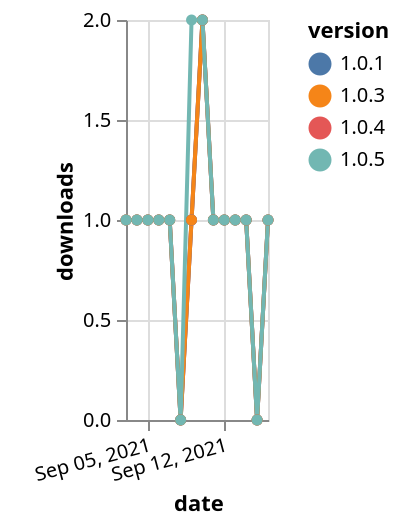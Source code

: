 {"$schema": "https://vega.github.io/schema/vega-lite/v5.json", "description": "A simple bar chart with embedded data.", "data": {"values": [{"date": "2021-09-03", "total": 142, "delta": 1, "version": "1.0.4"}, {"date": "2021-09-04", "total": 143, "delta": 1, "version": "1.0.4"}, {"date": "2021-09-05", "total": 144, "delta": 1, "version": "1.0.4"}, {"date": "2021-09-06", "total": 145, "delta": 1, "version": "1.0.4"}, {"date": "2021-09-07", "total": 146, "delta": 1, "version": "1.0.4"}, {"date": "2021-09-08", "total": 146, "delta": 0, "version": "1.0.4"}, {"date": "2021-09-09", "total": 147, "delta": 1, "version": "1.0.4"}, {"date": "2021-09-10", "total": 149, "delta": 2, "version": "1.0.4"}, {"date": "2021-09-11", "total": 150, "delta": 1, "version": "1.0.4"}, {"date": "2021-09-12", "total": 151, "delta": 1, "version": "1.0.4"}, {"date": "2021-09-13", "total": 152, "delta": 1, "version": "1.0.4"}, {"date": "2021-09-14", "total": 153, "delta": 1, "version": "1.0.4"}, {"date": "2021-09-15", "total": 153, "delta": 0, "version": "1.0.4"}, {"date": "2021-09-16", "total": 154, "delta": 1, "version": "1.0.4"}, {"date": "2021-09-03", "total": 142, "delta": 1, "version": "1.0.1"}, {"date": "2021-09-04", "total": 143, "delta": 1, "version": "1.0.1"}, {"date": "2021-09-05", "total": 144, "delta": 1, "version": "1.0.1"}, {"date": "2021-09-06", "total": 145, "delta": 1, "version": "1.0.1"}, {"date": "2021-09-07", "total": 146, "delta": 1, "version": "1.0.1"}, {"date": "2021-09-08", "total": 146, "delta": 0, "version": "1.0.1"}, {"date": "2021-09-09", "total": 147, "delta": 1, "version": "1.0.1"}, {"date": "2021-09-10", "total": 149, "delta": 2, "version": "1.0.1"}, {"date": "2021-09-11", "total": 150, "delta": 1, "version": "1.0.1"}, {"date": "2021-09-12", "total": 151, "delta": 1, "version": "1.0.1"}, {"date": "2021-09-13", "total": 152, "delta": 1, "version": "1.0.1"}, {"date": "2021-09-14", "total": 153, "delta": 1, "version": "1.0.1"}, {"date": "2021-09-15", "total": 153, "delta": 0, "version": "1.0.1"}, {"date": "2021-09-16", "total": 154, "delta": 1, "version": "1.0.1"}, {"date": "2021-09-03", "total": 142, "delta": 1, "version": "1.0.3"}, {"date": "2021-09-04", "total": 143, "delta": 1, "version": "1.0.3"}, {"date": "2021-09-05", "total": 144, "delta": 1, "version": "1.0.3"}, {"date": "2021-09-06", "total": 145, "delta": 1, "version": "1.0.3"}, {"date": "2021-09-07", "total": 146, "delta": 1, "version": "1.0.3"}, {"date": "2021-09-08", "total": 146, "delta": 0, "version": "1.0.3"}, {"date": "2021-09-09", "total": 147, "delta": 1, "version": "1.0.3"}, {"date": "2021-09-10", "total": 149, "delta": 2, "version": "1.0.3"}, {"date": "2021-09-11", "total": 150, "delta": 1, "version": "1.0.3"}, {"date": "2021-09-12", "total": 151, "delta": 1, "version": "1.0.3"}, {"date": "2021-09-13", "total": 152, "delta": 1, "version": "1.0.3"}, {"date": "2021-09-14", "total": 153, "delta": 1, "version": "1.0.3"}, {"date": "2021-09-15", "total": 153, "delta": 0, "version": "1.0.3"}, {"date": "2021-09-16", "total": 154, "delta": 1, "version": "1.0.3"}, {"date": "2021-09-03", "total": 168, "delta": 1, "version": "1.0.5"}, {"date": "2021-09-04", "total": 169, "delta": 1, "version": "1.0.5"}, {"date": "2021-09-05", "total": 170, "delta": 1, "version": "1.0.5"}, {"date": "2021-09-06", "total": 171, "delta": 1, "version": "1.0.5"}, {"date": "2021-09-07", "total": 172, "delta": 1, "version": "1.0.5"}, {"date": "2021-09-08", "total": 172, "delta": 0, "version": "1.0.5"}, {"date": "2021-09-09", "total": 174, "delta": 2, "version": "1.0.5"}, {"date": "2021-09-10", "total": 176, "delta": 2, "version": "1.0.5"}, {"date": "2021-09-11", "total": 177, "delta": 1, "version": "1.0.5"}, {"date": "2021-09-12", "total": 178, "delta": 1, "version": "1.0.5"}, {"date": "2021-09-13", "total": 179, "delta": 1, "version": "1.0.5"}, {"date": "2021-09-14", "total": 180, "delta": 1, "version": "1.0.5"}, {"date": "2021-09-15", "total": 180, "delta": 0, "version": "1.0.5"}, {"date": "2021-09-16", "total": 181, "delta": 1, "version": "1.0.5"}]}, "width": "container", "mark": {"type": "line", "point": {"filled": true}}, "encoding": {"x": {"field": "date", "type": "temporal", "timeUnit": "yearmonthdate", "title": "date", "axis": {"labelAngle": -15}}, "y": {"field": "delta", "type": "quantitative", "title": "downloads"}, "color": {"field": "version", "type": "nominal"}, "tooltip": {"field": "delta"}}}